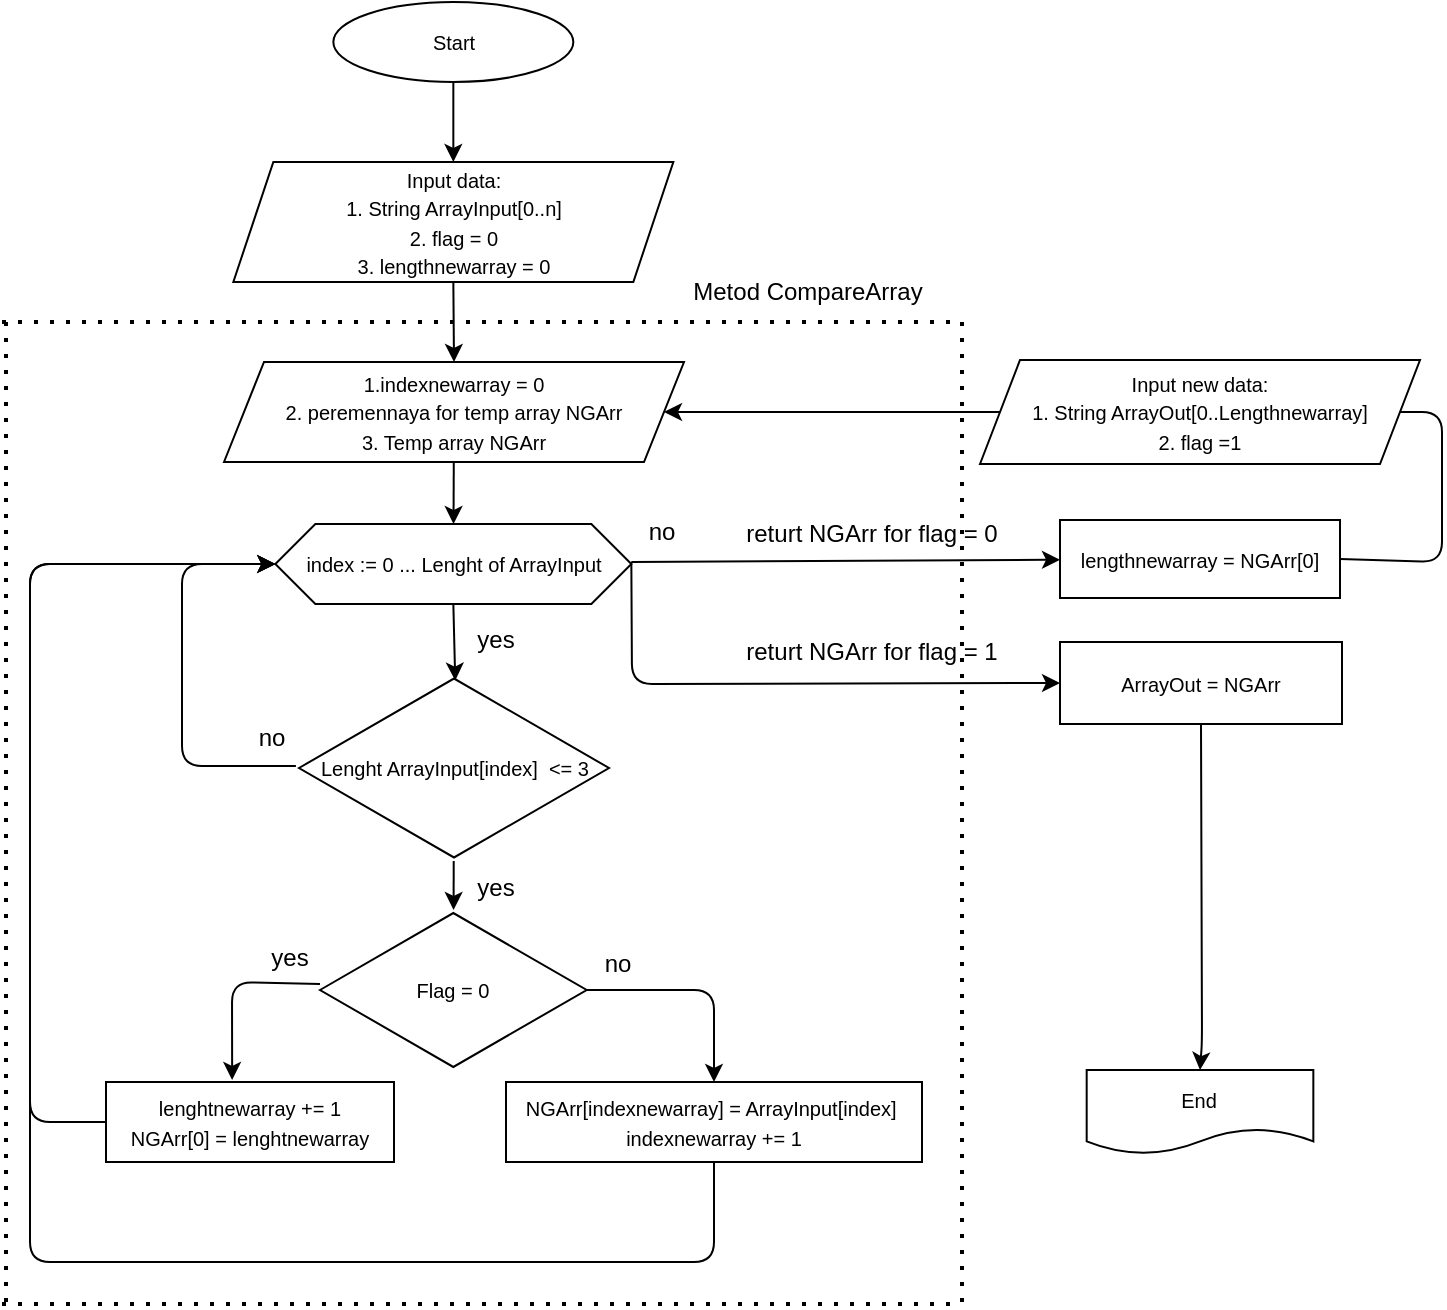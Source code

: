 <mxfile>
    <diagram id="y6qpPgVnYHczFaYz9nbh" name="Страница 1">
        <mxGraphModel dx="1181" dy="706" grid="1" gridSize="10" guides="1" tooltips="1" connect="1" arrows="1" fold="1" page="1" pageScale="1" pageWidth="827" pageHeight="1169" math="0" shadow="0">
            <root>
                <mxCell id="0"/>
                <mxCell id="1" parent="0"/>
                <mxCell id="8" style="edgeStyle=none;html=1;exitX=0.5;exitY=1;exitDx=0;exitDy=0;entryX=0.5;entryY=0;entryDx=0;entryDy=0;" parent="1" source="2" target="6" edge="1">
                    <mxGeometry relative="1" as="geometry"/>
                </mxCell>
                <mxCell id="2" value="&lt;font style=&quot;font-size: 10px&quot;&gt;Start&lt;/font&gt;" style="ellipse;whiteSpace=wrap;html=1;" parent="1" vertex="1">
                    <mxGeometry x="205.67" y="40" width="120" height="40" as="geometry"/>
                </mxCell>
                <mxCell id="75" style="edgeStyle=none;html=1;exitX=0.5;exitY=1;exitDx=0;exitDy=0;entryX=0.5;entryY=0;entryDx=0;entryDy=0;" edge="1" parent="1" source="6" target="82">
                    <mxGeometry relative="1" as="geometry"/>
                </mxCell>
                <mxCell id="6" value="&lt;font style=&quot;font-size: 10px&quot;&gt;&lt;span&gt;Input data:&lt;/span&gt;&lt;br&gt;&lt;span&gt;1. String ArrayInput[0..n]&lt;br&gt;2. flag = 0&lt;br&gt;3. l&lt;/span&gt;engthnewarray = 0&lt;/font&gt;&lt;span&gt;&lt;br&gt;&lt;/span&gt;" style="shape=parallelogram;perimeter=parallelogramPerimeter;whiteSpace=wrap;html=1;fixedSize=1;" parent="1" vertex="1">
                    <mxGeometry x="155.67" y="120" width="220" height="60" as="geometry"/>
                </mxCell>
                <mxCell id="16" style="edgeStyle=none;html=1;exitX=0.5;exitY=1;exitDx=0;exitDy=0;entryX=0.504;entryY=0.03;entryDx=0;entryDy=0;entryPerimeter=0;" parent="1" source="14" target="15" edge="1">
                    <mxGeometry relative="1" as="geometry"/>
                </mxCell>
                <mxCell id="14" value="&lt;span&gt;&lt;font style=&quot;font-size: 10px&quot;&gt;index := 0 ... Lenght of ArrayInput&lt;/font&gt;&lt;/span&gt;" style="shape=hexagon;perimeter=hexagonPerimeter2;whiteSpace=wrap;html=1;fixedSize=1;" parent="1" vertex="1">
                    <mxGeometry x="176.67" y="301" width="178" height="40" as="geometry"/>
                </mxCell>
                <mxCell id="57" value="" style="edgeStyle=none;html=1;fontSize=10;" parent="1" source="15" target="56" edge="1">
                    <mxGeometry relative="1" as="geometry"/>
                </mxCell>
                <mxCell id="70" style="edgeStyle=none;html=1;entryX=0;entryY=0.5;entryDx=0;entryDy=0;exitX=-0.01;exitY=0.489;exitDx=0;exitDy=0;exitPerimeter=0;" parent="1" source="15" target="14" edge="1">
                    <mxGeometry relative="1" as="geometry">
                        <Array as="points">
                            <mxPoint x="130" y="422"/>
                            <mxPoint x="130" y="321"/>
                        </Array>
                    </mxGeometry>
                </mxCell>
                <mxCell id="15" value="&lt;font style=&quot;font-size: 10px&quot;&gt;Lenght ArrayInput[index]&amp;nbsp; &amp;lt;= 3&lt;/font&gt;" style="html=1;whiteSpace=wrap;aspect=fixed;shape=isoRectangle;" parent="1" vertex="1">
                    <mxGeometry x="188.5" y="376.5" width="155" height="93" as="geometry"/>
                </mxCell>
                <mxCell id="18" value="yes" style="text;html=1;strokeColor=none;fillColor=none;align=center;verticalAlign=middle;whiteSpace=wrap;rounded=0;" parent="1" vertex="1">
                    <mxGeometry x="272" y="344" width="30" height="30" as="geometry"/>
                </mxCell>
                <mxCell id="71" style="edgeStyle=none;html=1;entryX=0;entryY=0.5;entryDx=0;entryDy=0;" parent="1" source="19" target="14" edge="1">
                    <mxGeometry relative="1" as="geometry">
                        <Array as="points">
                            <mxPoint x="54" y="600"/>
                            <mxPoint x="54" y="321"/>
                        </Array>
                    </mxGeometry>
                </mxCell>
                <mxCell id="19" value="&lt;font style=&quot;font-size: 10px&quot;&gt;lenghtnewarray += 1&lt;br&gt;NGArr[0] = lenghtnewarray&lt;br&gt;&lt;/font&gt;" style="rounded=0;whiteSpace=wrap;html=1;" parent="1" vertex="1">
                    <mxGeometry x="92" y="580" width="144" height="40" as="geometry"/>
                </mxCell>
                <mxCell id="21" value="yes" style="text;html=1;strokeColor=none;fillColor=none;align=center;verticalAlign=middle;whiteSpace=wrap;rounded=0;" parent="1" vertex="1">
                    <mxGeometry x="272" y="468" width="30" height="30" as="geometry"/>
                </mxCell>
                <mxCell id="26" value="no" style="text;html=1;strokeColor=none;fillColor=none;align=center;verticalAlign=middle;whiteSpace=wrap;rounded=0;" parent="1" vertex="1">
                    <mxGeometry x="160" y="393" width="30" height="30" as="geometry"/>
                </mxCell>
                <mxCell id="84" value="" style="edgeStyle=none;html=1;fontSize=10;entryX=1;entryY=0.5;entryDx=0;entryDy=0;" edge="1" parent="1" source="37" target="82">
                    <mxGeometry relative="1" as="geometry"/>
                </mxCell>
                <mxCell id="37" value="&lt;font style=&quot;font-size: 10px&quot;&gt;&lt;span&gt;Input new data:&lt;/span&gt;&lt;br&gt;&lt;span&gt;1. String ArrayOut[0..Lengthnewarray]&lt;br&gt;2. flag =1&lt;/span&gt;&lt;/font&gt;&lt;span&gt;&lt;br&gt;&lt;/span&gt;" style="shape=parallelogram;perimeter=parallelogramPerimeter;whiteSpace=wrap;html=1;fixedSize=1;" parent="1" vertex="1">
                    <mxGeometry x="529" y="219" width="220" height="52" as="geometry"/>
                </mxCell>
                <mxCell id="86" style="edgeStyle=none;html=1;exitX=0;exitY=1;exitDx=0;exitDy=0;fontSize=10;" edge="1" parent="1" source="39" target="85">
                    <mxGeometry relative="1" as="geometry"/>
                </mxCell>
                <mxCell id="91" style="edgeStyle=none;html=1;exitX=0;exitY=1;exitDx=0;exitDy=0;entryX=0;entryY=0.5;entryDx=0;entryDy=0;fontSize=10;" edge="1" parent="1" source="39" target="89">
                    <mxGeometry relative="1" as="geometry">
                        <Array as="points">
                            <mxPoint x="355" y="381"/>
                        </Array>
                    </mxGeometry>
                </mxCell>
                <mxCell id="39" value="no" style="text;html=1;strokeColor=none;fillColor=none;align=center;verticalAlign=middle;whiteSpace=wrap;rounded=0;" parent="1" vertex="1">
                    <mxGeometry x="354.67" y="290" width="30" height="30" as="geometry"/>
                </mxCell>
                <mxCell id="54" value="End" style="shape=document;whiteSpace=wrap;html=1;boundedLbl=1;fontSize=10;" parent="1" vertex="1">
                    <mxGeometry x="582.34" y="574" width="113.33" height="42" as="geometry"/>
                </mxCell>
                <mxCell id="59" style="edgeStyle=none;html=1;entryX=0.5;entryY=0;entryDx=0;entryDy=0;fontSize=10;" parent="1" source="56" target="58" edge="1">
                    <mxGeometry relative="1" as="geometry">
                        <Array as="points">
                            <mxPoint x="396" y="534"/>
                        </Array>
                    </mxGeometry>
                </mxCell>
                <mxCell id="61" style="edgeStyle=none;html=1;entryX=0.438;entryY=-0.025;entryDx=0;entryDy=0;entryPerimeter=0;fontSize=10;exitX=0;exitY=0.463;exitDx=0;exitDy=0;exitPerimeter=0;" parent="1" source="56" target="19" edge="1">
                    <mxGeometry relative="1" as="geometry">
                        <Array as="points">
                            <mxPoint x="155" y="530"/>
                        </Array>
                    </mxGeometry>
                </mxCell>
                <mxCell id="56" value="&lt;font style=&quot;font-size: 10px&quot;&gt;Flag = 0&lt;/font&gt;" style="html=1;whiteSpace=wrap;aspect=fixed;shape=isoRectangle;" parent="1" vertex="1">
                    <mxGeometry x="199" y="494" width="133.34" height="80" as="geometry"/>
                </mxCell>
                <mxCell id="72" style="edgeStyle=none;html=1;entryX=0;entryY=0.5;entryDx=0;entryDy=0;exitX=0.5;exitY=1;exitDx=0;exitDy=0;" parent="1" source="58" target="14" edge="1">
                    <mxGeometry relative="1" as="geometry">
                        <mxPoint x="164" y="808" as="sourcePoint"/>
                        <Array as="points">
                            <mxPoint x="396" y="670"/>
                            <mxPoint x="54" y="670"/>
                            <mxPoint x="54" y="321"/>
                        </Array>
                    </mxGeometry>
                </mxCell>
                <mxCell id="58" value="&lt;font style=&quot;font-size: 10px&quot;&gt;NGArr[indexnewarray] = ArrayInput[index]&amp;nbsp;&lt;br&gt;indexnewarray += 1&lt;/font&gt;" style="rounded=0;whiteSpace=wrap;html=1;" parent="1" vertex="1">
                    <mxGeometry x="292" y="580" width="208" height="40" as="geometry"/>
                </mxCell>
                <mxCell id="60" value="no" style="text;html=1;strokeColor=none;fillColor=none;align=center;verticalAlign=middle;whiteSpace=wrap;rounded=0;" parent="1" vertex="1">
                    <mxGeometry x="333" y="506" width="30" height="30" as="geometry"/>
                </mxCell>
                <mxCell id="62" value="yes" style="text;html=1;strokeColor=none;fillColor=none;align=center;verticalAlign=middle;whiteSpace=wrap;rounded=0;" parent="1" vertex="1">
                    <mxGeometry x="169" y="503" width="30" height="30" as="geometry"/>
                </mxCell>
                <mxCell id="67" style="edgeStyle=none;html=1;entryX=0.5;entryY=0;entryDx=0;entryDy=0;fontSize=10;exitX=0.5;exitY=1;exitDx=0;exitDy=0;" parent="1" source="89" target="54" edge="1">
                    <mxGeometry relative="1" as="geometry">
                        <Array as="points">
                            <mxPoint x="640" y="560"/>
                        </Array>
                        <mxPoint x="667.245" y="400" as="sourcePoint"/>
                    </mxGeometry>
                </mxCell>
                <mxCell id="76" value="" style="endArrow=none;dashed=1;html=1;dashPattern=1 3;strokeWidth=2;" edge="1" parent="1">
                    <mxGeometry width="50" height="50" relative="1" as="geometry">
                        <mxPoint x="520" y="690" as="sourcePoint"/>
                        <mxPoint x="520" y="200" as="targetPoint"/>
                    </mxGeometry>
                </mxCell>
                <mxCell id="77" value="" style="endArrow=none;dashed=1;html=1;dashPattern=1 3;strokeWidth=2;" edge="1" parent="1">
                    <mxGeometry width="50" height="50" relative="1" as="geometry">
                        <mxPoint x="40" y="200" as="sourcePoint"/>
                        <mxPoint x="520" y="200" as="targetPoint"/>
                    </mxGeometry>
                </mxCell>
                <mxCell id="79" value="" style="endArrow=none;dashed=1;html=1;dashPattern=1 3;strokeWidth=2;" edge="1" parent="1">
                    <mxGeometry width="50" height="50" relative="1" as="geometry">
                        <mxPoint x="42" y="690" as="sourcePoint"/>
                        <mxPoint x="42" y="200" as="targetPoint"/>
                    </mxGeometry>
                </mxCell>
                <mxCell id="80" value="" style="endArrow=none;dashed=1;html=1;dashPattern=1 3;strokeWidth=2;" edge="1" parent="1">
                    <mxGeometry width="50" height="50" relative="1" as="geometry">
                        <mxPoint x="40" y="691" as="sourcePoint"/>
                        <mxPoint x="520" y="691" as="targetPoint"/>
                    </mxGeometry>
                </mxCell>
                <mxCell id="81" value="Metod&amp;nbsp;CompareArray" style="text;html=1;strokeColor=none;fillColor=none;align=center;verticalAlign=middle;whiteSpace=wrap;rounded=0;" vertex="1" parent="1">
                    <mxGeometry x="375.67" y="170" width="134.33" height="30" as="geometry"/>
                </mxCell>
                <mxCell id="83" value="" style="edgeStyle=none;html=1;fontSize=10;" edge="1" parent="1" source="82" target="14">
                    <mxGeometry relative="1" as="geometry"/>
                </mxCell>
                <mxCell id="82" value="&lt;font style=&quot;font-size: 10px&quot;&gt;1.indexnewarray = 0&lt;br&gt;2. peremennaya for temp array NGArr&lt;br&gt;3. Temp array NGArr&lt;br&gt;&lt;/font&gt;" style="shape=parallelogram;perimeter=parallelogramPerimeter;whiteSpace=wrap;html=1;fixedSize=1;" vertex="1" parent="1">
                    <mxGeometry x="151" y="220" width="230" height="50" as="geometry"/>
                </mxCell>
                <mxCell id="85" value="&lt;span&gt;l&lt;/span&gt;&lt;span&gt;engthnewarray = NGArr[0]&lt;/span&gt;" style="rounded=0;whiteSpace=wrap;html=1;fontSize=10;" vertex="1" parent="1">
                    <mxGeometry x="569" y="299" width="140" height="39" as="geometry"/>
                </mxCell>
                <mxCell id="87" value="&lt;font style=&quot;font-size: 12px&quot;&gt;returt NGArr for flag = 0&lt;/font&gt;" style="text;html=1;strokeColor=none;fillColor=none;align=center;verticalAlign=middle;whiteSpace=wrap;rounded=0;fontSize=10;" vertex="1" parent="1">
                    <mxGeometry x="400" y="291" width="150" height="30" as="geometry"/>
                </mxCell>
                <mxCell id="89" value="&lt;font style=&quot;font-size: 10px&quot;&gt;ArrayOut = NGArr&lt;/font&gt;" style="rounded=0;whiteSpace=wrap;html=1;fontSize=12;" vertex="1" parent="1">
                    <mxGeometry x="569" y="360" width="141" height="41" as="geometry"/>
                </mxCell>
                <mxCell id="90" value="" style="edgeStyle=none;html=1;exitX=1;exitY=0.5;exitDx=0;exitDy=0;entryX=1;entryY=0.5;entryDx=0;entryDy=0;fontSize=12;endArrow=none;" edge="1" parent="1" source="85" target="37">
                    <mxGeometry relative="1" as="geometry">
                        <mxPoint x="709" y="318.5" as="sourcePoint"/>
                        <mxPoint x="739" y="245" as="targetPoint"/>
                        <Array as="points">
                            <mxPoint x="760" y="320"/>
                            <mxPoint x="760" y="245"/>
                        </Array>
                    </mxGeometry>
                </mxCell>
                <mxCell id="92" value="&lt;font style=&quot;font-size: 12px&quot;&gt;returt NGArr for flag = 1&lt;/font&gt;" style="text;html=1;strokeColor=none;fillColor=none;align=center;verticalAlign=middle;whiteSpace=wrap;rounded=0;fontSize=10;" vertex="1" parent="1">
                    <mxGeometry x="400" y="350" width="150" height="30" as="geometry"/>
                </mxCell>
            </root>
        </mxGraphModel>
    </diagram>
</mxfile>